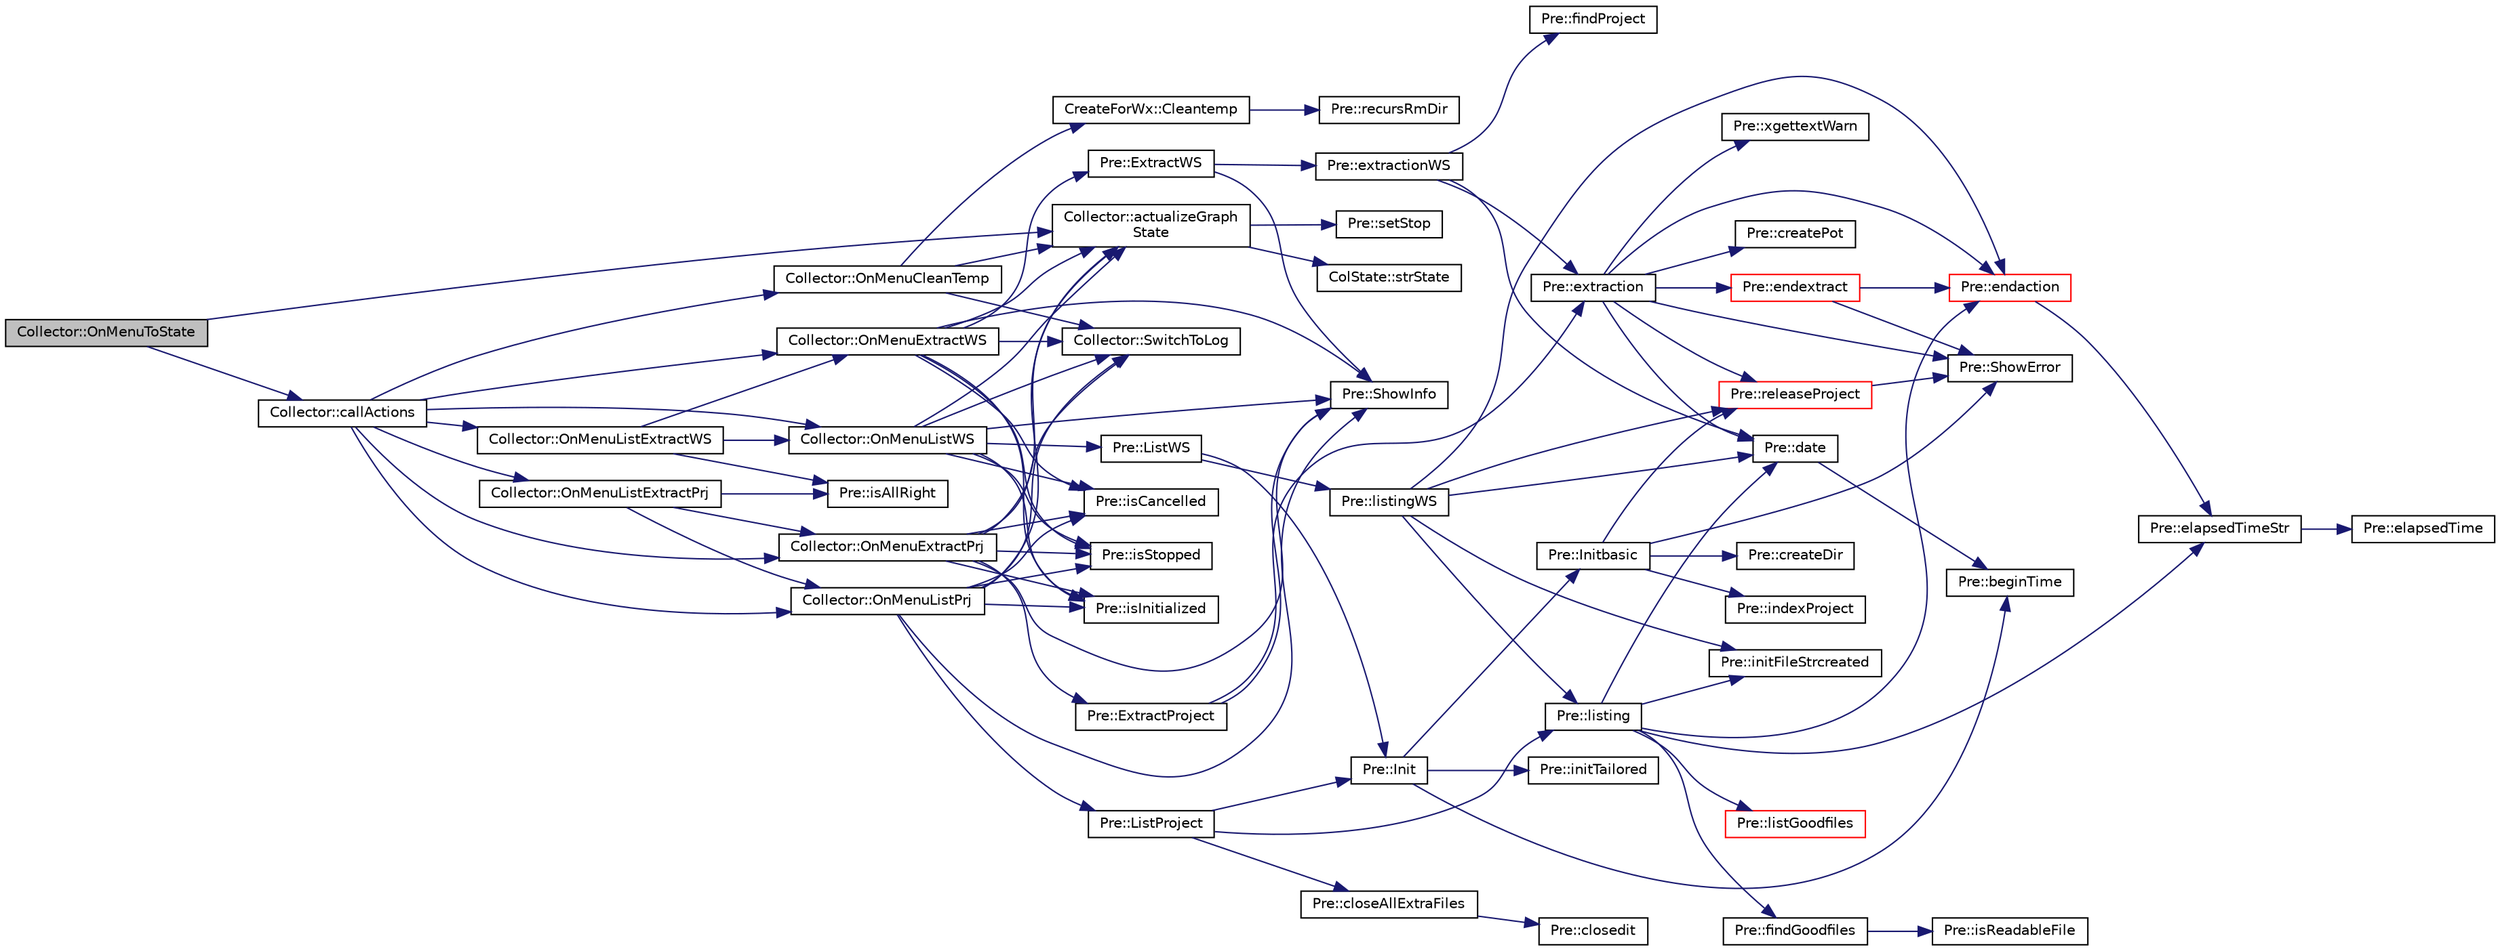 digraph "Collector::OnMenuToState"
{
  edge [fontname="Helvetica",fontsize="10",labelfontname="Helvetica",labelfontsize="10"];
  node [fontname="Helvetica",fontsize="10",shape=record];
  rankdir="LR";
  Node477 [label="Collector::OnMenuToState",height=0.2,width=0.4,color="black", fillcolor="grey75", style="filled", fontcolor="black"];
  Node477 -> Node478 [color="midnightblue",fontsize="10",style="solid",fontname="Helvetica"];
  Node478 [label="Collector::actualizeGraph\lState",height=0.2,width=0.4,color="black", fillcolor="white", style="filled",URL="$class_collector.html#afffa9eed798f9788a774ad69043bde98",tooltip="Enable the menu items of &#39;&Collect&#39; and tools bar &#39;Collector&#39;. "];
  Node478 -> Node479 [color="midnightblue",fontsize="10",style="solid",fontname="Helvetica"];
  Node479 [label="ColState::strState",height=0.2,width=0.4,color="black", fillcolor="white", style="filled",URL="$class_col_state.html#ab0e0c201acbe2047e08c8a84e7a1da6b",tooltip="Returns a string corresponding to the state of the &#39;Collector&#39; state graph. "];
  Node478 -> Node480 [color="midnightblue",fontsize="10",style="solid",fontname="Helvetica"];
  Node480 [label="Pre::setStop",height=0.2,width=0.4,color="black", fillcolor="white", style="filled",URL="$class_pre.html#ad6e796a5a90943a4e4aa89ca4632717f",tooltip="Set stop complement file creating. "];
  Node477 -> Node481 [color="midnightblue",fontsize="10",style="solid",fontname="Helvetica"];
  Node481 [label="Collector::callActions",height=0.2,width=0.4,color="black", fillcolor="white", style="filled",URL="$class_collector.html#a772e3452af93d18c7764aed8245af527",tooltip="Call all &#39;OnMenu...()&#39;. "];
  Node481 -> Node482 [color="midnightblue",fontsize="10",style="solid",fontname="Helvetica"];
  Node482 [label="Collector::OnMenuCleanTemp",height=0.2,width=0.4,color="black", fillcolor="white", style="filled",URL="$class_collector.html#a9610e93061089e82eab969be649adeeb",tooltip="Places the status graph in the cleaning report and Delete the temporary directory. "];
  Node482 -> Node483 [color="midnightblue",fontsize="10",style="solid",fontname="Helvetica"];
  Node483 [label="Collector::SwitchToLog",height=0.2,width=0.4,color="black", fillcolor="white", style="filled",URL="$class_collector.html#a2ac54bb5839f0a7469edfa5f9d23424b"];
  Node482 -> Node478 [color="midnightblue",fontsize="10",style="solid",fontname="Helvetica"];
  Node482 -> Node484 [color="midnightblue",fontsize="10",style="solid",fontname="Helvetica"];
  Node484 [label="CreateForWx::Cleantemp",height=0.2,width=0.4,color="black", fillcolor="white", style="filled",URL="$class_create_for_wx.html#a0ed056f22a319136cb6744977294b7c9",tooltip="Delete all temporary file. "];
  Node484 -> Node485 [color="midnightblue",fontsize="10",style="solid",fontname="Helvetica"];
  Node485 [label="Pre::recursRmDir",height=0.2,width=0.4,color="black", fillcolor="white", style="filled",URL="$class_pre.html#a3e392c946bee7fd92001373399a1df4b",tooltip="Recursively deletes non-empty directories. "];
  Node481 -> Node486 [color="midnightblue",fontsize="10",style="solid",fontname="Helvetica"];
  Node486 [label="Collector::OnMenuListPrj",height=0.2,width=0.4,color="black", fillcolor="white", style="filled",URL="$class_collector.html#a7a52cb7e51c2bafa5ca760e2f005f427",tooltip="Places the status graph in the listing project report. "];
  Node486 -> Node483 [color="midnightblue",fontsize="10",style="solid",fontname="Helvetica"];
  Node486 -> Node487 [color="midnightblue",fontsize="10",style="solid",fontname="Helvetica"];
  Node487 [label="Pre::ListProject",height=0.2,width=0.4,color="black", fillcolor="white", style="filled",URL="$class_pre.html#a6537186bec965c977da90bb2a1feac67",tooltip=" "];
  Node487 -> Node488 [color="midnightblue",fontsize="10",style="solid",fontname="Helvetica"];
  Node488 [label="Pre::Init",height=0.2,width=0.4,color="black", fillcolor="white", style="filled",URL="$class_pre.html#ae5dcb49f219ed8e69e128492e8fc59a1",tooltip="Global initialization. "];
  Node488 -> Node489 [color="midnightblue",fontsize="10",style="solid",fontname="Helvetica"];
  Node489 [label="Pre::Initbasic",height=0.2,width=0.4,color="black", fillcolor="white", style="filled",URL="$class_pre.html#a2fa55792ca24df3e4aa7cab4172cda75",tooltip=" "];
  Node489 -> Node490 [color="midnightblue",fontsize="10",style="solid",fontname="Helvetica"];
  Node490 [label="Pre::ShowError",height=0.2,width=0.4,color="black", fillcolor="white", style="filled",URL="$class_pre.html#ad6c83ed54f3f22abcc25ee1de4581a04",tooltip="Call to &#39;cbMessageBox(_mes, \"\", wxICON_ERROR)&#39;. "];
  Node489 -> Node491 [color="midnightblue",fontsize="10",style="solid",fontname="Helvetica"];
  Node491 [label="Pre::indexProject",height=0.2,width=0.4,color="black", fillcolor="white", style="filled",URL="$class_pre.html#a75af572e2d1e33e7d85535e839b28e3b",tooltip="Give a project index. "];
  Node489 -> Node492 [color="midnightblue",fontsize="10",style="solid",fontname="Helvetica"];
  Node492 [label="Pre::releaseProject",height=0.2,width=0.4,color="red", fillcolor="white", style="filled",URL="$class_pre.html#a1bfa14311a5693b175f8985e49fc976d",tooltip="Release all variables. "];
  Node492 -> Node490 [color="midnightblue",fontsize="10",style="solid",fontname="Helvetica"];
  Node489 -> Node494 [color="midnightblue",fontsize="10",style="solid",fontname="Helvetica"];
  Node494 [label="Pre::createDir",height=0.2,width=0.4,color="black", fillcolor="white", style="filled",URL="$class_pre.html#af917f0ecc9c5aedb69524ac74eb1004b",tooltip="Create a directory. "];
  Node488 -> Node495 [color="midnightblue",fontsize="10",style="solid",fontname="Helvetica"];
  Node495 [label="Pre::initTailored",height=0.2,width=0.4,color="black", fillcolor="white", style="filled",URL="$class_pre.html#abf68866bcaffe0e09fcb298bb186c325",tooltip="specific initialisation by inherited type "];
  Node488 -> Node496 [color="midnightblue",fontsize="10",style="solid",fontname="Helvetica"];
  Node496 [label="Pre::beginTime",height=0.2,width=0.4,color="black", fillcolor="white", style="filled",URL="$class_pre.html#a2d948e57ad61a7fe18e25d70d5c3929e",tooltip="Startup time. "];
  Node487 -> Node497 [color="midnightblue",fontsize="10",style="solid",fontname="Helvetica"];
  Node497 [label="Pre::closeAllExtraFiles",height=0.2,width=0.4,color="black", fillcolor="white", style="filled",URL="$class_pre.html#a24b638659d8e4cbba05c2d4f7bf3b5f7",tooltip="close all extra files to editor &#39;*.list&#39;, &#39;*.extr&#39;, &#39;*.po&#39; "];
  Node497 -> Node498 [color="midnightblue",fontsize="10",style="solid",fontname="Helvetica"];
  Node498 [label="Pre::closedit",height=0.2,width=0.4,color="black", fillcolor="white", style="filled",URL="$class_pre.html#a07dbf60fd3686233daf1df7b85408e99",tooltip="close a file to editor "];
  Node487 -> Node499 [color="midnightblue",fontsize="10",style="solid",fontname="Helvetica"];
  Node499 [label="Pre::listing",height=0.2,width=0.4,color="black", fillcolor="white", style="filled",URL="$class_pre.html#a58700da6472228a04e8b26033a63d438",tooltip="Search and memorize strings to be extracted. "];
  Node499 -> Node500 [color="midnightblue",fontsize="10",style="solid",fontname="Helvetica"];
  Node500 [label="Pre::initFileStrcreated",height=0.2,width=0.4,color="black", fillcolor="white", style="filled",URL="$class_pre.html#aa2b44ed6f152aecda674ade4ca12666f",tooltip="Initialization of a table for temporary file. "];
  Node499 -> Node501 [color="midnightblue",fontsize="10",style="solid",fontname="Helvetica"];
  Node501 [label="Pre::date",height=0.2,width=0.4,color="black", fillcolor="white", style="filled",URL="$class_pre.html#ac79cc09d7d7cf858c712c8c8c9e2cbbb",tooltip="Give a date. "];
  Node501 -> Node496 [color="midnightblue",fontsize="10",style="solid",fontname="Helvetica"];
  Node499 -> Node502 [color="midnightblue",fontsize="10",style="solid",fontname="Helvetica"];
  Node502 [label="Pre::findGoodfiles",height=0.2,width=0.4,color="black", fillcolor="white", style="filled",URL="$class_pre.html#a9077ad6294b11841149aab0d117bbed1",tooltip="Search the elegible files for extracting. "];
  Node502 -> Node503 [color="midnightblue",fontsize="10",style="solid",fontname="Helvetica"];
  Node503 [label="Pre::isReadableFile",height=0.2,width=0.4,color="black", fillcolor="white", style="filled",URL="$class_pre.html#a29bfd75a1870d5ee29079fed3aa19c0f",tooltip="Tests readability for chain collection. "];
  Node499 -> Node504 [color="midnightblue",fontsize="10",style="solid",fontname="Helvetica"];
  Node504 [label="Pre::elapsedTimeStr",height=0.2,width=0.4,color="black", fillcolor="white", style="filled",URL="$class_pre.html#af92a5e9fae6a6f83f66d4fdeade659b0",tooltip="Give a string duration. "];
  Node504 -> Node505 [color="midnightblue",fontsize="10",style="solid",fontname="Helvetica"];
  Node505 [label="Pre::elapsedTime",height=0.2,width=0.4,color="black", fillcolor="white", style="filled",URL="$class_pre.html#a791e3c73b0010092c43d718bfcf7e18d",tooltip="Give a duration. "];
  Node499 -> Node506 [color="midnightblue",fontsize="10",style="solid",fontname="Helvetica"];
  Node506 [label="Pre::listGoodfiles",height=0.2,width=0.4,color="red", fillcolor="white", style="filled",URL="$class_pre.html#a17cd9de411485392eb54054e59cb98a6",tooltip="List translatables strings from elegible files. "];
  Node499 -> Node510 [color="midnightblue",fontsize="10",style="solid",fontname="Helvetica"];
  Node510 [label="Pre::endaction",height=0.2,width=0.4,color="red", fillcolor="white", style="filled",URL="$class_pre.html#a20b3015ebd4f0ca5e4fcd2fdc6022e20",tooltip="Display messages of ending listing or extracting. "];
  Node510 -> Node504 [color="midnightblue",fontsize="10",style="solid",fontname="Helvetica"];
  Node486 -> Node513 [color="midnightblue",fontsize="10",style="solid",fontname="Helvetica"];
  Node513 [label="Pre::isInitialized",height=0.2,width=0.4,color="black", fillcolor="white", style="filled",URL="$class_pre.html#a5e59005efa7714a6a1eabfd44cd07222",tooltip="For globals boolan. "];
  Node486 -> Node514 [color="midnightblue",fontsize="10",style="solid",fontname="Helvetica"];
  Node514 [label="Pre::isCancelled",height=0.2,width=0.4,color="black", fillcolor="white", style="filled",URL="$class_pre.html#a982542e122fbc4d348a008c0e78987dd"];
  Node486 -> Node515 [color="midnightblue",fontsize="10",style="solid",fontname="Helvetica"];
  Node515 [label="Pre::isStopped",height=0.2,width=0.4,color="black", fillcolor="white", style="filled",URL="$class_pre.html#ae10818f194c0edbd93c84487241076fb"];
  Node486 -> Node516 [color="midnightblue",fontsize="10",style="solid",fontname="Helvetica"];
  Node516 [label="Pre::ShowInfo",height=0.2,width=0.4,color="black", fillcolor="white", style="filled",URL="$class_pre.html#a9129591c145d5f21bcc0e29fa84ef490",tooltip="Call to &#39;cbMessageBox(_mes, \"\", wxICON_INFORMATION)&#39;. "];
  Node486 -> Node478 [color="midnightblue",fontsize="10",style="solid",fontname="Helvetica"];
  Node481 -> Node517 [color="midnightblue",fontsize="10",style="solid",fontname="Helvetica"];
  Node517 [label="Collector::OnMenuExtractPrj",height=0.2,width=0.4,color="black", fillcolor="white", style="filled",URL="$class_collector.html#af7b748977fb136842774e550b6c915b8",tooltip="Places the status graph in the extracting project report. "];
  Node517 -> Node483 [color="midnightblue",fontsize="10",style="solid",fontname="Helvetica"];
  Node517 -> Node518 [color="midnightblue",fontsize="10",style="solid",fontname="Helvetica"];
  Node518 [label="Pre::ExtractProject",height=0.2,width=0.4,color="black", fillcolor="white", style="filled",URL="$class_pre.html#a4324dc0618ec55468f2c1979b2e66f2c",tooltip="Extract strings to be translated. "];
  Node518 -> Node519 [color="midnightblue",fontsize="10",style="solid",fontname="Helvetica"];
  Node519 [label="Pre::extraction",height=0.2,width=0.4,color="black", fillcolor="white", style="filled",URL="$class_pre.html#aa8a36aa79595248482a3865095fe0a65",tooltip="Extract the strings translatable from a project. "];
  Node519 -> Node492 [color="midnightblue",fontsize="10",style="solid",fontname="Helvetica"];
  Node519 -> Node501 [color="midnightblue",fontsize="10",style="solid",fontname="Helvetica"];
  Node519 -> Node520 [color="midnightblue",fontsize="10",style="solid",fontname="Helvetica"];
  Node520 [label="Pre::createPot",height=0.2,width=0.4,color="black", fillcolor="white", style="filled",URL="$class_pre.html#a705a84fb8d191a967f24d63691cbd11b",tooltip="Creating the &#39;name_project.pot&#39; file. "];
  Node519 -> Node490 [color="midnightblue",fontsize="10",style="solid",fontname="Helvetica"];
  Node519 -> Node510 [color="midnightblue",fontsize="10",style="solid",fontname="Helvetica"];
  Node519 -> Node521 [color="midnightblue",fontsize="10",style="solid",fontname="Helvetica"];
  Node521 [label="Pre::xgettextWarn",height=0.2,width=0.4,color="black", fillcolor="white", style="filled",URL="$class_pre.html#a0806999c9d1d04fb3e605dcbc99e21ca",tooltip="Retrieves error or warning messages when executing &#39;xgettext&#39;. "];
  Node519 -> Node522 [color="midnightblue",fontsize="10",style="solid",fontname="Helvetica"];
  Node522 [label="Pre::endextract",height=0.2,width=0.4,color="red", fillcolor="white", style="filled",URL="$class_pre.html#a959385935eed997d2393b62d6b1b21df",tooltip="Ending extracting. "];
  Node522 -> Node490 [color="midnightblue",fontsize="10",style="solid",fontname="Helvetica"];
  Node522 -> Node510 [color="midnightblue",fontsize="10",style="solid",fontname="Helvetica"];
  Node518 -> Node516 [color="midnightblue",fontsize="10",style="solid",fontname="Helvetica"];
  Node517 -> Node513 [color="midnightblue",fontsize="10",style="solid",fontname="Helvetica"];
  Node517 -> Node514 [color="midnightblue",fontsize="10",style="solid",fontname="Helvetica"];
  Node517 -> Node515 [color="midnightblue",fontsize="10",style="solid",fontname="Helvetica"];
  Node517 -> Node516 [color="midnightblue",fontsize="10",style="solid",fontname="Helvetica"];
  Node517 -> Node478 [color="midnightblue",fontsize="10",style="solid",fontname="Helvetica"];
  Node481 -> Node532 [color="midnightblue",fontsize="10",style="solid",fontname="Helvetica"];
  Node532 [label="Collector::OnMenuListExtractPrj",height=0.2,width=0.4,color="black", fillcolor="white", style="filled",URL="$class_collector.html#a24cfe1b83b040784e834277da16e0a68",tooltip="Places the status grap in the listing and extract report. "];
  Node532 -> Node486 [color="midnightblue",fontsize="10",style="solid",fontname="Helvetica"];
  Node532 -> Node533 [color="midnightblue",fontsize="10",style="solid",fontname="Helvetica"];
  Node533 [label="Pre::isAllRight",height=0.2,width=0.4,color="black", fillcolor="white", style="filled",URL="$class_pre.html#a325d06dc046499b45fd32e49a3eb1dc2",tooltip="For globals boolan. "];
  Node532 -> Node517 [color="midnightblue",fontsize="10",style="solid",fontname="Helvetica"];
  Node481 -> Node534 [color="midnightblue",fontsize="10",style="solid",fontname="Helvetica"];
  Node534 [label="Collector::OnMenuListWS",height=0.2,width=0.4,color="black", fillcolor="white", style="filled",URL="$class_collector.html#ad05ff772ab635dd2b018af610c45f666",tooltip="Places the status graph in the listing workspace report. "];
  Node534 -> Node483 [color="midnightblue",fontsize="10",style="solid",fontname="Helvetica"];
  Node534 -> Node535 [color="midnightblue",fontsize="10",style="solid",fontname="Helvetica"];
  Node535 [label="Pre::ListWS",height=0.2,width=0.4,color="black", fillcolor="white", style="filled",URL="$class_pre.html#aa9b0b0f3b571d8c8b511ed3134d26bb4",tooltip="List strings to be translated in workspace. "];
  Node535 -> Node488 [color="midnightblue",fontsize="10",style="solid",fontname="Helvetica"];
  Node535 -> Node536 [color="midnightblue",fontsize="10",style="solid",fontname="Helvetica"];
  Node536 [label="Pre::listingWS",height=0.2,width=0.4,color="black", fillcolor="white", style="filled",URL="$class_pre.html#a0236657277d3ebf2dc392a6f05e215c5",tooltip="Search and memorize strings to be extracted from workspace. "];
  Node536 -> Node500 [color="midnightblue",fontsize="10",style="solid",fontname="Helvetica"];
  Node536 -> Node501 [color="midnightblue",fontsize="10",style="solid",fontname="Helvetica"];
  Node536 -> Node499 [color="midnightblue",fontsize="10",style="solid",fontname="Helvetica"];
  Node536 -> Node492 [color="midnightblue",fontsize="10",style="solid",fontname="Helvetica"];
  Node536 -> Node510 [color="midnightblue",fontsize="10",style="solid",fontname="Helvetica"];
  Node534 -> Node513 [color="midnightblue",fontsize="10",style="solid",fontname="Helvetica"];
  Node534 -> Node514 [color="midnightblue",fontsize="10",style="solid",fontname="Helvetica"];
  Node534 -> Node515 [color="midnightblue",fontsize="10",style="solid",fontname="Helvetica"];
  Node534 -> Node516 [color="midnightblue",fontsize="10",style="solid",fontname="Helvetica"];
  Node534 -> Node478 [color="midnightblue",fontsize="10",style="solid",fontname="Helvetica"];
  Node481 -> Node537 [color="midnightblue",fontsize="10",style="solid",fontname="Helvetica"];
  Node537 [label="Collector::OnMenuExtractWS",height=0.2,width=0.4,color="black", fillcolor="white", style="filled",URL="$class_collector.html#a0dd8300c95e93daf33d5141d38c74c0d",tooltip="Places the status graph in the extracting workspace report. "];
  Node537 -> Node483 [color="midnightblue",fontsize="10",style="solid",fontname="Helvetica"];
  Node537 -> Node478 [color="midnightblue",fontsize="10",style="solid",fontname="Helvetica"];
  Node537 -> Node538 [color="midnightblue",fontsize="10",style="solid",fontname="Helvetica"];
  Node538 [label="Pre::ExtractWS",height=0.2,width=0.4,color="black", fillcolor="white", style="filled",URL="$class_pre.html#a8684f86d5efbdb8e3d688590d28a3179",tooltip="Extract strings to be translated in workspace. "];
  Node538 -> Node539 [color="midnightblue",fontsize="10",style="solid",fontname="Helvetica"];
  Node539 [label="Pre::extractionWS",height=0.2,width=0.4,color="black", fillcolor="white", style="filled",URL="$class_pre.html#a346ee750d8b28d66efbaf2c4342718e8",tooltip="Extract the strings translatable from worspace. "];
  Node539 -> Node501 [color="midnightblue",fontsize="10",style="solid",fontname="Helvetica"];
  Node539 -> Node540 [color="midnightblue",fontsize="10",style="solid",fontname="Helvetica"];
  Node540 [label="Pre::findProject",height=0.2,width=0.4,color="black", fillcolor="white", style="filled",URL="$class_pre.html#a6b558fd62f6d63d5e9c88b9b3f243d8a",tooltip="Retrieve a project by name. "];
  Node539 -> Node519 [color="midnightblue",fontsize="10",style="solid",fontname="Helvetica"];
  Node538 -> Node516 [color="midnightblue",fontsize="10",style="solid",fontname="Helvetica"];
  Node537 -> Node513 [color="midnightblue",fontsize="10",style="solid",fontname="Helvetica"];
  Node537 -> Node514 [color="midnightblue",fontsize="10",style="solid",fontname="Helvetica"];
  Node537 -> Node515 [color="midnightblue",fontsize="10",style="solid",fontname="Helvetica"];
  Node537 -> Node516 [color="midnightblue",fontsize="10",style="solid",fontname="Helvetica"];
  Node481 -> Node541 [color="midnightblue",fontsize="10",style="solid",fontname="Helvetica"];
  Node541 [label="Collector::OnMenuListExtractWS",height=0.2,width=0.4,color="black", fillcolor="white", style="filled",URL="$class_collector.html#a6f578e146a373e98a2638c6a509ee193",tooltip="Places the status grap in the listing and extract workspace report. "];
  Node541 -> Node534 [color="midnightblue",fontsize="10",style="solid",fontname="Helvetica"];
  Node541 -> Node533 [color="midnightblue",fontsize="10",style="solid",fontname="Helvetica"];
  Node541 -> Node537 [color="midnightblue",fontsize="10",style="solid",fontname="Helvetica"];
}

